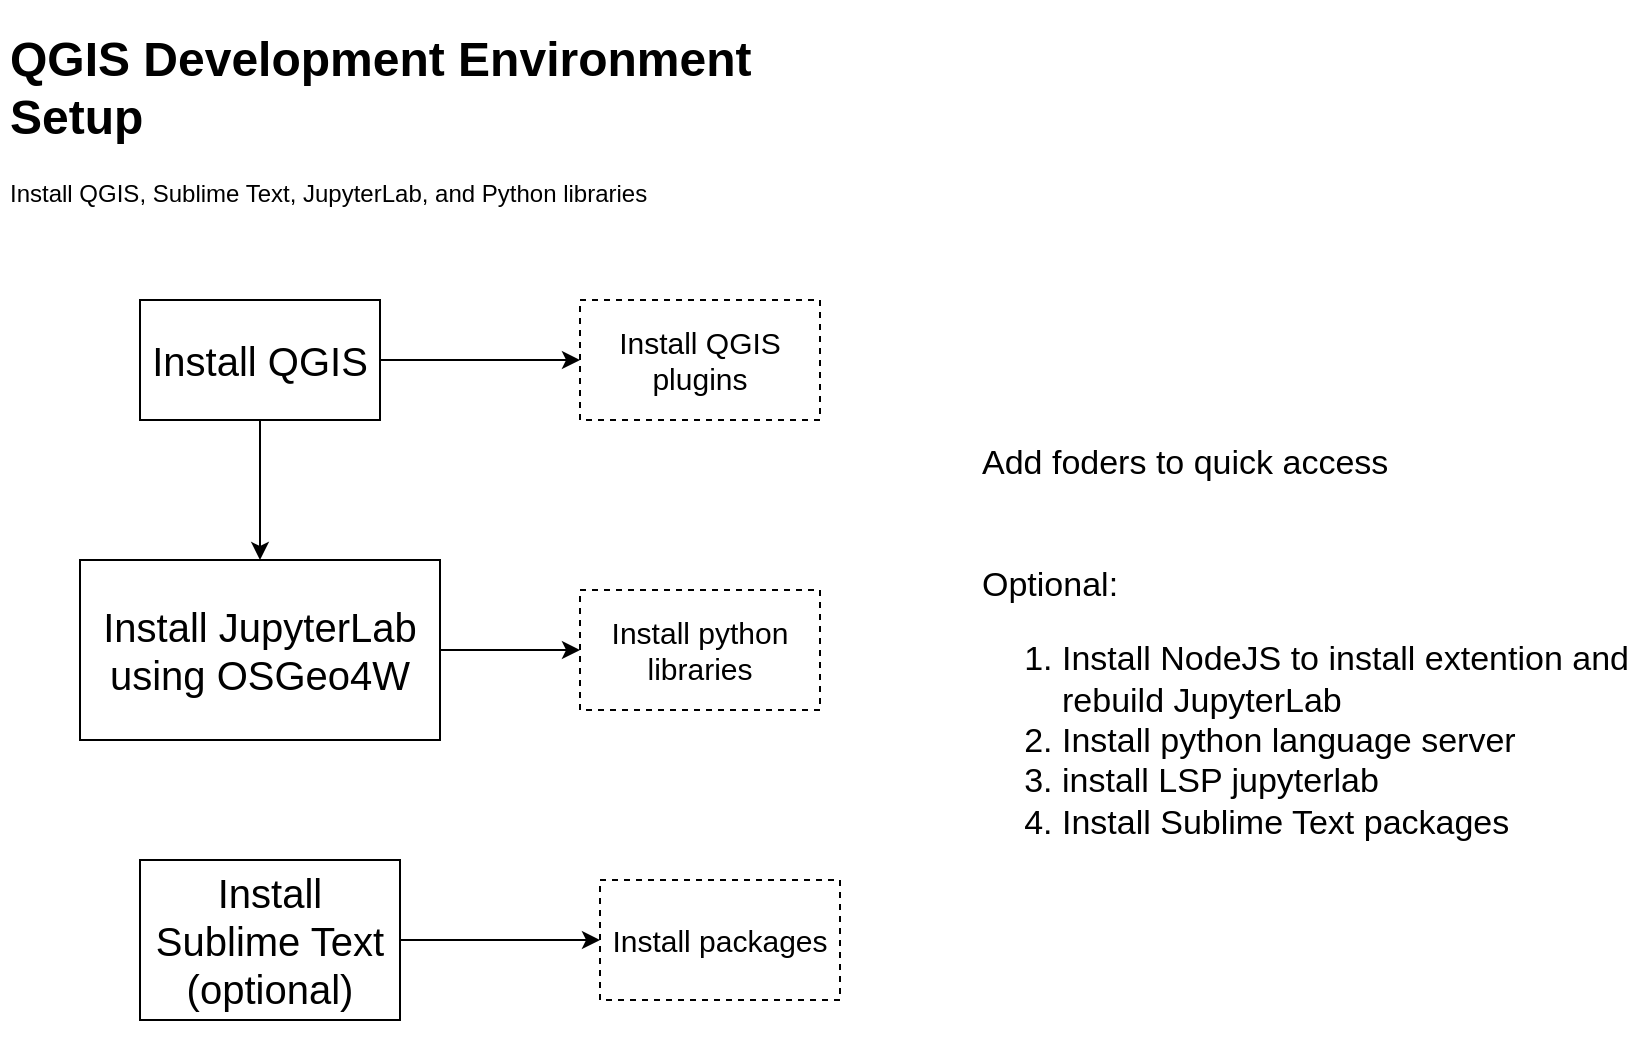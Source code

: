 <mxGraphModel dx="1308" dy="840" grid="1" gridSize="10" guides="1" tooltips="1" connect="1" arrows="1" fold="1" page="1" pageScale="1" pageWidth="850" pageHeight="1100" background="#ffffff"><root><mxCell id="0"/><mxCell id="1" parent="0"/><mxCell id="2" value="&lt;h1&gt;QGIS Development Environment Setup&lt;/h1&gt;&lt;div&gt;Install QGIS, Sublime Text, JupyterLab, and Python libraries&lt;/div&gt;" style="text;html=1;strokeColor=none;fillColor=none;spacing=5;spacingTop=-20;whiteSpace=wrap;overflow=hidden;rounded=0;" parent="1" vertex="1"><mxGeometry x="30" y="30" width="380" height="120" as="geometry"/></mxCell><mxCell id="10" style="edgeStyle=orthogonalEdgeStyle;rounded=0;html=1;entryX=0.5;entryY=0;jettySize=auto;orthogonalLoop=1;fontSize=20;" parent="1" source="3" target="6" edge="1"><mxGeometry relative="1" as="geometry"/></mxCell><mxCell id="17" style="edgeStyle=orthogonalEdgeStyle;rounded=0;html=1;entryX=0;entryY=0.5;jettySize=auto;orthogonalLoop=1;fontSize=15;" parent="1" source="3" target="13" edge="1"><mxGeometry relative="1" as="geometry"/></mxCell><mxCell id="3" value="Install QGIS" style="rounded=0;whiteSpace=wrap;html=1;fontSize=20;" parent="1" vertex="1"><mxGeometry x="100" y="170" width="120" height="60" as="geometry"/></mxCell><mxCell id="16" style="edgeStyle=orthogonalEdgeStyle;rounded=0;html=1;entryX=0;entryY=0.5;jettySize=auto;orthogonalLoop=1;fontSize=15;" parent="1" source="6" target="14" edge="1"><mxGeometry relative="1" as="geometry"/></mxCell><mxCell id="6" value="Install JupyterLab&lt;div&gt;using OSGeo4W&lt;/div&gt;" style="rounded=0;whiteSpace=wrap;html=1;fontSize=20;" parent="1" vertex="1"><mxGeometry x="70" y="300" width="180" height="90" as="geometry"/></mxCell><mxCell id="56" style="edgeStyle=orthogonalEdgeStyle;rounded=0;html=1;entryX=0;entryY=0.5;jettySize=auto;orthogonalLoop=1;" parent="1" source="8" target="55" edge="1"><mxGeometry relative="1" as="geometry"/></mxCell><mxCell id="8" value="Install Sublime Text (optional)" style="rounded=0;whiteSpace=wrap;html=1;fontSize=20;" parent="1" vertex="1"><mxGeometry x="100" y="450" width="130" height="80" as="geometry"/></mxCell><mxCell id="13" value="Install QGIS&lt;div&gt;plugins&lt;/div&gt;" style="rounded=0;whiteSpace=wrap;html=1;fontSize=15;dashed=1;" parent="1" vertex="1"><mxGeometry x="320" y="170" width="120" height="60" as="geometry"/></mxCell><mxCell id="14" value="Install python libraries" style="rounded=0;whiteSpace=wrap;html=1;fontSize=15;dashed=1;" parent="1" vertex="1"><mxGeometry x="320" y="315" width="120" height="60" as="geometry"/></mxCell><mxCell id="55" value="Install packages" style="rounded=0;whiteSpace=wrap;html=1;fontSize=15;dashed=1;" parent="1" vertex="1"><mxGeometry x="330" y="460" width="120" height="60" as="geometry"/></mxCell><mxCell id="57" value="&lt;div style=&quot;text-align: left&quot;&gt;&lt;span style=&quot;font-size: 17px ; letter-spacing: 0px&quot;&gt;Add foders to quick access&lt;/span&gt;&lt;/div&gt;&lt;div style=&quot;text-align: left ; font-size: 17px&quot;&gt;&lt;font style=&quot;font-size: 17px&quot;&gt;&lt;br&gt;&lt;/font&gt;&lt;/div&gt;&lt;div style=&quot;text-align: left ; font-size: 17px&quot;&gt;&lt;font style=&quot;font-size: 17px&quot;&gt;&lt;br&gt;&lt;/font&gt;&lt;/div&gt;&lt;div style=&quot;text-align: left ; font-size: 17px&quot;&gt;&lt;font style=&quot;font-size: 17px&quot;&gt;Optional:&lt;/font&gt;&lt;/div&gt;&lt;div style=&quot;text-align: left ; font-size: 17px&quot;&gt;&lt;ol&gt;&lt;li&gt;&lt;font style=&quot;font-size: 17px&quot;&gt;Install NodeJS to install extention and rebuild JupyterLab&lt;/font&gt;&lt;/li&gt;&lt;li&gt;&lt;font style=&quot;font-size: 17px&quot;&gt;Install python language server&lt;/font&gt;&lt;/li&gt;&lt;li&gt;&lt;font style=&quot;font-size: 17px&quot;&gt;install LSP jupyterlab&lt;/font&gt;&lt;/li&gt;&lt;li&gt;&lt;font style=&quot;font-size: 17px&quot;&gt;Install Sublime Text packages&amp;nbsp;&lt;/font&gt;&lt;/li&gt;&lt;/ol&gt;&lt;/div&gt;&lt;div style=&quot;text-align: left ; font-size: 17px&quot;&gt;&lt;br&gt;&lt;/div&gt;" style="text;html=1;strokeColor=none;fillColor=none;align=center;verticalAlign=middle;whiteSpace=wrap;rounded=0;" parent="1" vertex="1"><mxGeometry x="520" y="170" width="330" height="380" as="geometry"/></mxCell></root></mxGraphModel>